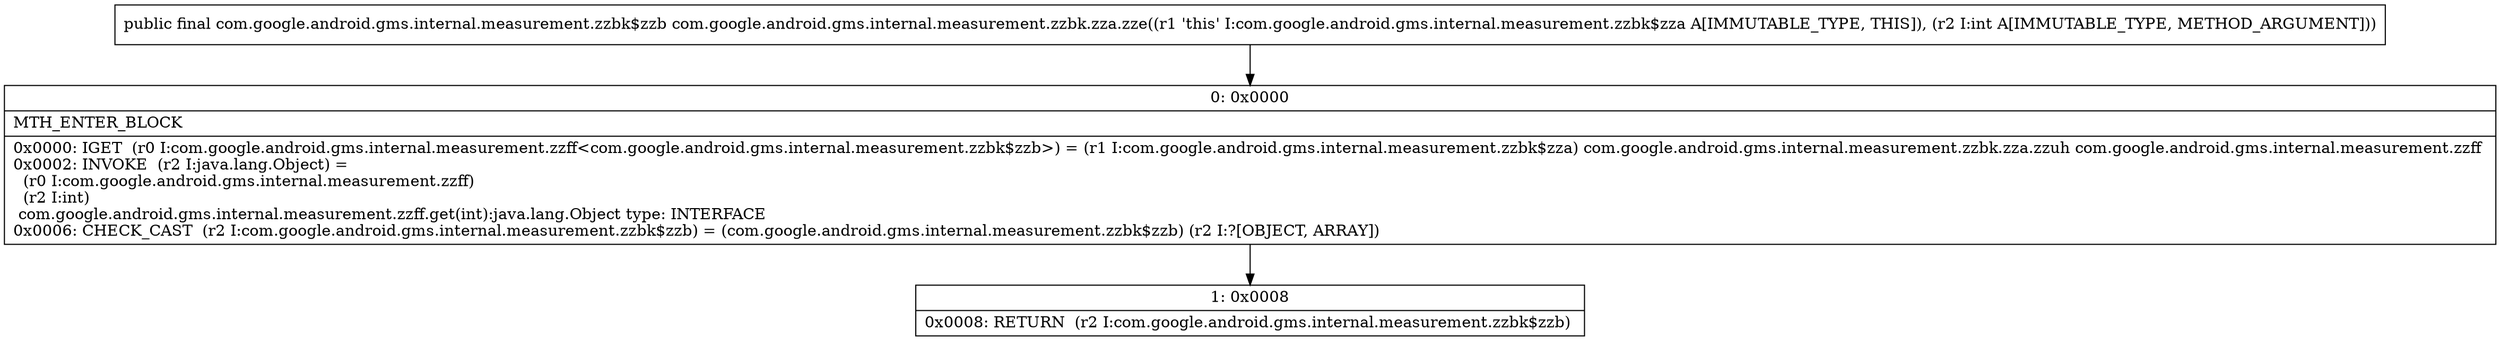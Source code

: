 digraph "CFG forcom.google.android.gms.internal.measurement.zzbk.zza.zze(I)Lcom\/google\/android\/gms\/internal\/measurement\/zzbk$zzb;" {
Node_0 [shape=record,label="{0\:\ 0x0000|MTH_ENTER_BLOCK\l|0x0000: IGET  (r0 I:com.google.android.gms.internal.measurement.zzff\<com.google.android.gms.internal.measurement.zzbk$zzb\>) = (r1 I:com.google.android.gms.internal.measurement.zzbk$zza) com.google.android.gms.internal.measurement.zzbk.zza.zzuh com.google.android.gms.internal.measurement.zzff \l0x0002: INVOKE  (r2 I:java.lang.Object) = \l  (r0 I:com.google.android.gms.internal.measurement.zzff)\l  (r2 I:int)\l com.google.android.gms.internal.measurement.zzff.get(int):java.lang.Object type: INTERFACE \l0x0006: CHECK_CAST  (r2 I:com.google.android.gms.internal.measurement.zzbk$zzb) = (com.google.android.gms.internal.measurement.zzbk$zzb) (r2 I:?[OBJECT, ARRAY]) \l}"];
Node_1 [shape=record,label="{1\:\ 0x0008|0x0008: RETURN  (r2 I:com.google.android.gms.internal.measurement.zzbk$zzb) \l}"];
MethodNode[shape=record,label="{public final com.google.android.gms.internal.measurement.zzbk$zzb com.google.android.gms.internal.measurement.zzbk.zza.zze((r1 'this' I:com.google.android.gms.internal.measurement.zzbk$zza A[IMMUTABLE_TYPE, THIS]), (r2 I:int A[IMMUTABLE_TYPE, METHOD_ARGUMENT])) }"];
MethodNode -> Node_0;
Node_0 -> Node_1;
}


